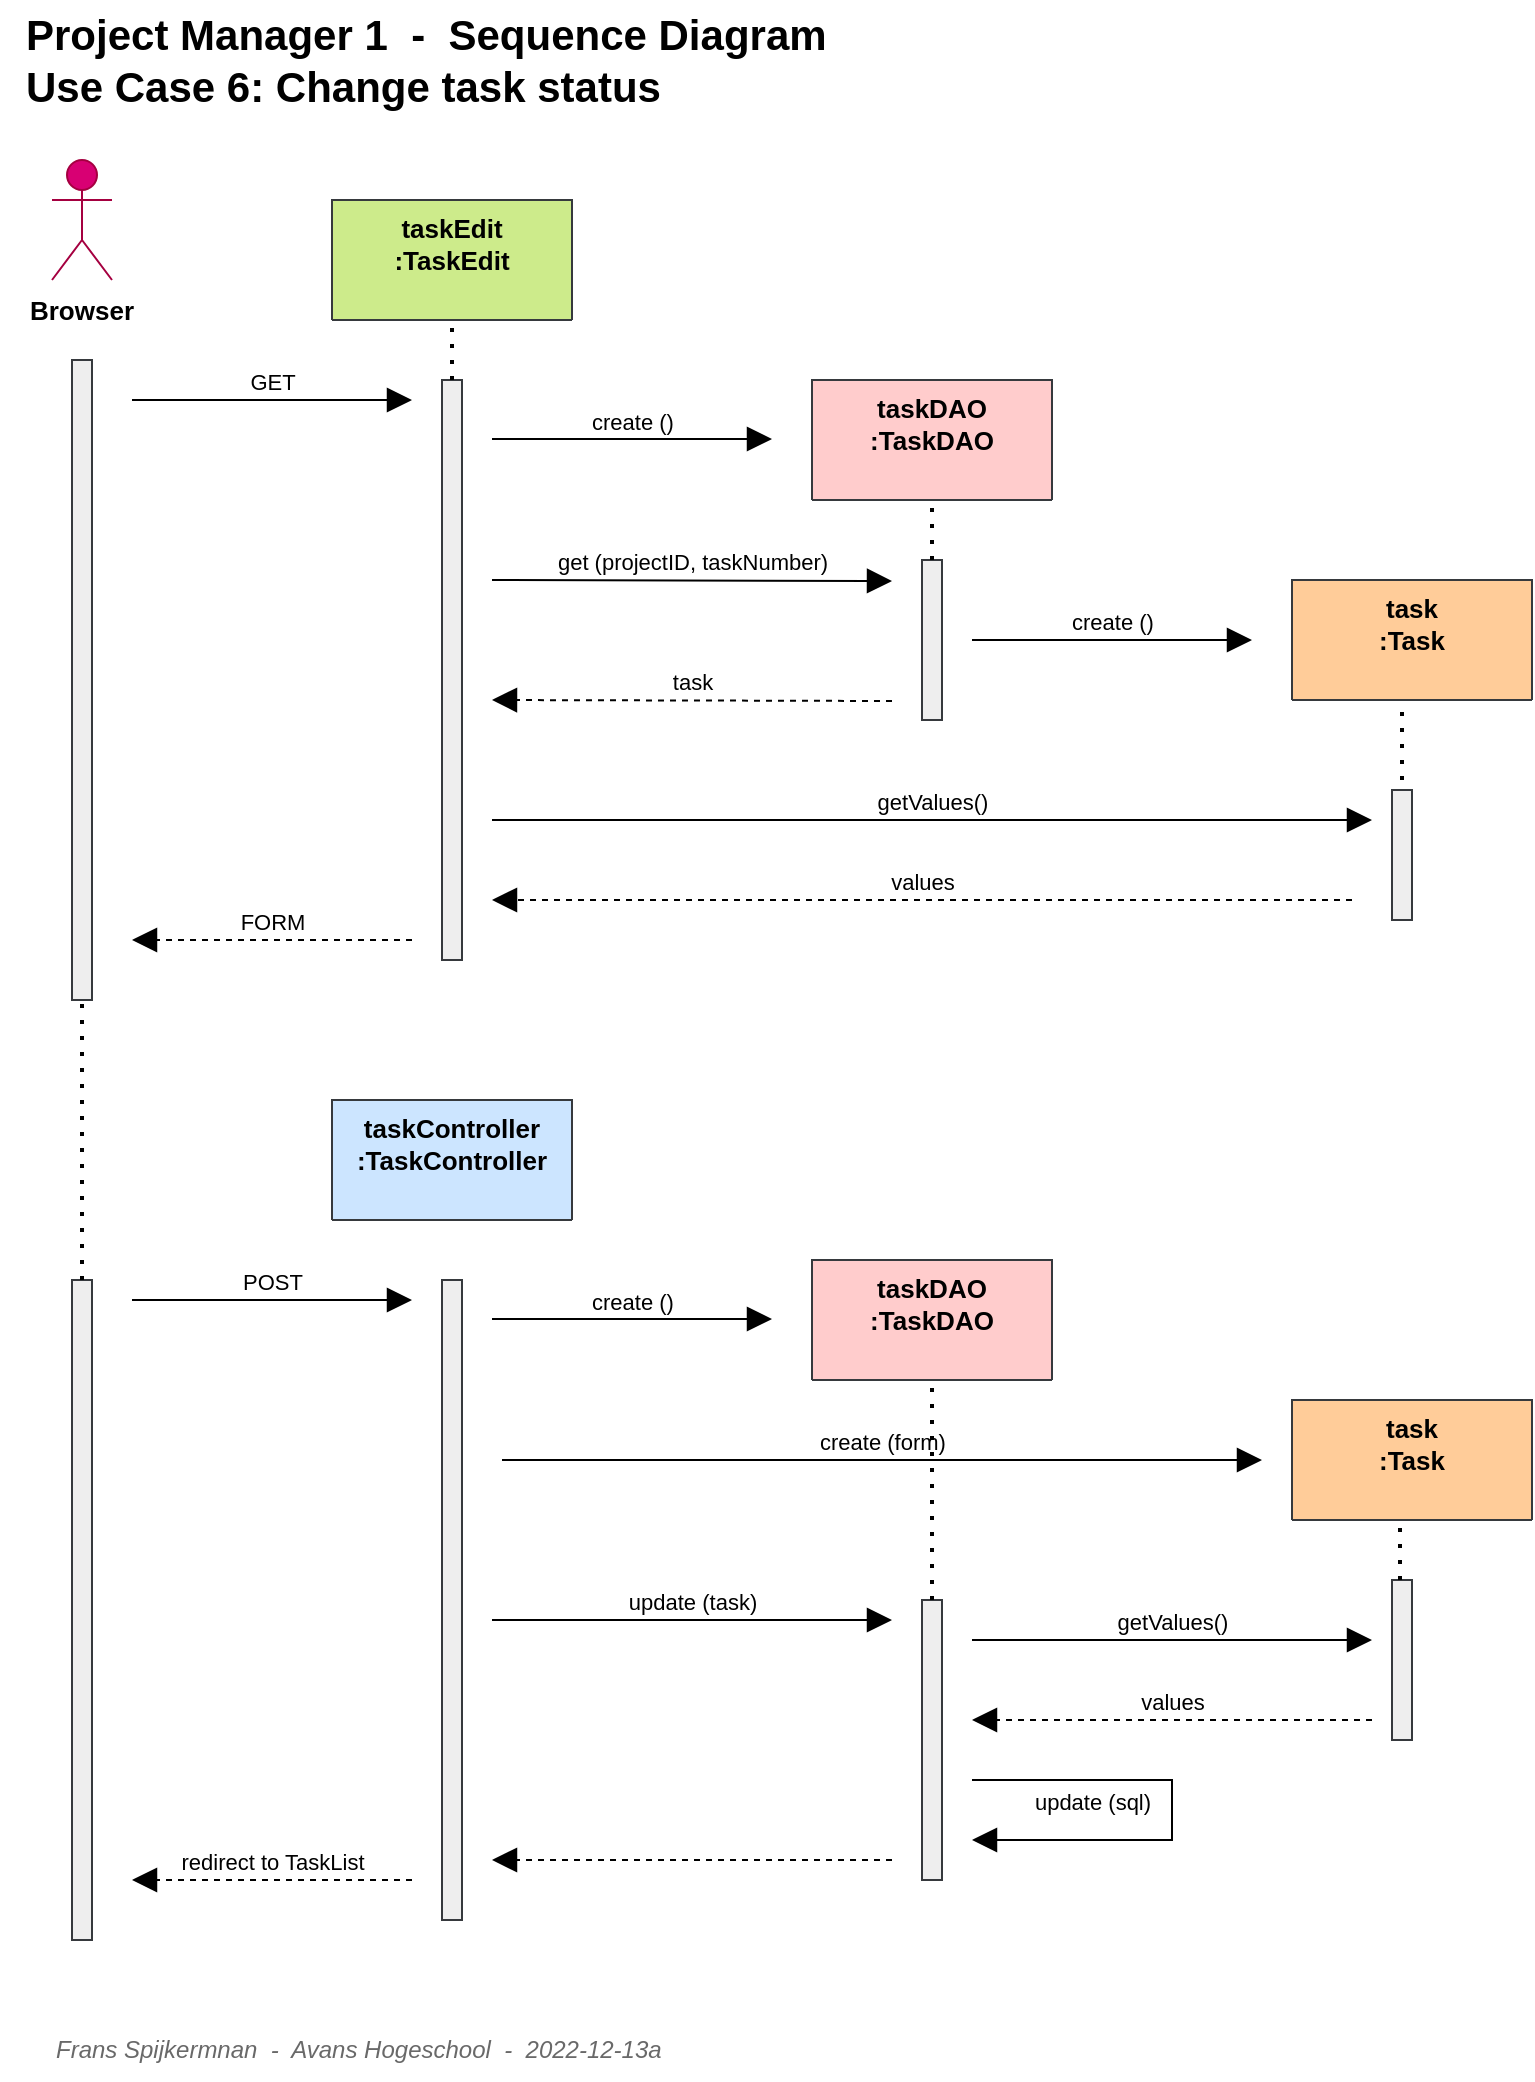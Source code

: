 <mxfile version="20.6.2" type="device"><diagram id="C5RBs43oDa-KdzZeNtuy" name="Page-1"><mxGraphModel dx="2678" dy="4111" grid="1" gridSize="10" guides="1" tooltips="1" connect="1" arrows="1" fold="1" page="1" pageScale="1" pageWidth="827" pageHeight="1169" math="0" shadow="0"><root><mxCell id="WIyWlLk6GJQsqaUBKTNV-0"/><mxCell id="WIyWlLk6GJQsqaUBKTNV-1" parent="WIyWlLk6GJQsqaUBKTNV-0"/><mxCell id="E7oqF2Y1Bg3r5n-uWhPA-97" value="taskEdit&#10;:TaskEdit" style="swimlane;fontStyle=1;align=center;verticalAlign=top;childLayout=stackLayout;horizontal=1;startSize=60;horizontalStack=0;resizeParent=1;resizeLast=0;collapsible=1;marginBottom=0;rounded=0;shadow=0;strokeWidth=1;fillColor=#cdeb8b;strokeColor=#36393d;fontSize=13;" parent="WIyWlLk6GJQsqaUBKTNV-1" vertex="1"><mxGeometry x="-1475" y="-3380" width="120" height="60" as="geometry"><mxRectangle x="230" y="140" width="160" height="26" as="alternateBounds"/></mxGeometry></mxCell><mxCell id="E7oqF2Y1Bg3r5n-uWhPA-108" value="taskDAO&#10;:TaskDAO" style="swimlane;fontStyle=1;align=center;verticalAlign=top;childLayout=stackLayout;horizontal=1;startSize=60;horizontalStack=0;resizeParent=1;resizeLast=0;collapsible=1;marginBottom=0;rounded=0;shadow=0;strokeWidth=1;fillColor=#ffcccc;strokeColor=#36393d;fontSize=13;" parent="WIyWlLk6GJQsqaUBKTNV-1" vertex="1"><mxGeometry x="-1235" y="-3290" width="120" height="60" as="geometry"><mxRectangle x="230" y="140" width="160" height="26" as="alternateBounds"/></mxGeometry></mxCell><mxCell id="E7oqF2Y1Bg3r5n-uWhPA-119" value="task&#10;:Task" style="swimlane;fontStyle=1;align=center;verticalAlign=top;childLayout=stackLayout;horizontal=1;startSize=60;horizontalStack=0;resizeParent=1;resizeLast=0;collapsible=1;marginBottom=0;rounded=0;shadow=0;strokeWidth=1;fillColor=#ffcc99;strokeColor=#36393d;fontSize=13;" parent="WIyWlLk6GJQsqaUBKTNV-1" vertex="1"><mxGeometry x="-995" y="-3190" width="120" height="60" as="geometry"><mxRectangle x="230" y="140" width="160" height="26" as="alternateBounds"/></mxGeometry></mxCell><mxCell id="t_EYv7iy1hWX2MRVvRUI-3" value="User (Browser)" style="shape=umlActor;verticalLabelPosition=bottom;verticalAlign=top;html=1;fillColor=#d80073;fontColor=#ffffff;strokeColor=#A50040;" parent="WIyWlLk6GJQsqaUBKTNV-1" vertex="1"><mxGeometry x="-1615" y="-3400" width="30" height="60" as="geometry"/></mxCell><mxCell id="t_EYv7iy1hWX2MRVvRUI-4" value="" style="html=1;points=[];perimeter=orthogonalPerimeter;fillColor=#eeeeee;strokeColor=#36393d;" parent="WIyWlLk6GJQsqaUBKTNV-1" vertex="1"><mxGeometry x="-1605" y="-3300" width="10" height="320" as="geometry"/></mxCell><mxCell id="t_EYv7iy1hWX2MRVvRUI-6" value="" style="html=1;points=[];perimeter=orthogonalPerimeter;fillColor=#eeeeee;strokeColor=#36393d;" parent="WIyWlLk6GJQsqaUBKTNV-1" vertex="1"><mxGeometry x="-1420" y="-3290" width="10" height="290" as="geometry"/></mxCell><mxCell id="t_EYv7iy1hWX2MRVvRUI-7" value="GET" style="html=1;verticalAlign=bottom;endArrow=block;rounded=0;endSize=10;" parent="WIyWlLk6GJQsqaUBKTNV-1" edge="1"><mxGeometry width="80" relative="1" as="geometry"><mxPoint x="-1575" y="-3280" as="sourcePoint"/><mxPoint x="-1435" y="-3280" as="targetPoint"/></mxGeometry></mxCell><mxCell id="t_EYv7iy1hWX2MRVvRUI-8" value="FORM" style="html=1;verticalAlign=bottom;endArrow=block;rounded=0;endSize=10;dashed=1;" parent="WIyWlLk6GJQsqaUBKTNV-1" edge="1"><mxGeometry width="80" relative="1" as="geometry"><mxPoint x="-1435" y="-3010" as="sourcePoint"/><mxPoint x="-1575" y="-3010" as="targetPoint"/></mxGeometry></mxCell><mxCell id="t_EYv7iy1hWX2MRVvRUI-9" value="create ()" style="html=1;verticalAlign=bottom;endArrow=block;rounded=0;endSize=10;" parent="WIyWlLk6GJQsqaUBKTNV-1" edge="1"><mxGeometry width="80" relative="1" as="geometry"><mxPoint x="-1395" y="-3260.5" as="sourcePoint"/><mxPoint x="-1255" y="-3260.5" as="targetPoint"/></mxGeometry></mxCell><mxCell id="t_EYv7iy1hWX2MRVvRUI-10" value="" style="html=1;points=[];perimeter=orthogonalPerimeter;fillColor=#eeeeee;strokeColor=#36393d;" parent="WIyWlLk6GJQsqaUBKTNV-1" vertex="1"><mxGeometry x="-1180" y="-3200" width="10" height="80" as="geometry"/></mxCell><mxCell id="t_EYv7iy1hWX2MRVvRUI-11" value="get (projectID, taskNumber)" style="html=1;verticalAlign=bottom;endArrow=block;rounded=0;endSize=10;" parent="WIyWlLk6GJQsqaUBKTNV-1" edge="1"><mxGeometry width="80" relative="1" as="geometry"><mxPoint x="-1395" y="-3190" as="sourcePoint"/><mxPoint x="-1195" y="-3189.5" as="targetPoint"/></mxGeometry></mxCell><mxCell id="t_EYv7iy1hWX2MRVvRUI-12" value="task" style="html=1;verticalAlign=bottom;endArrow=block;rounded=0;endSize=10;dashed=1;" parent="WIyWlLk6GJQsqaUBKTNV-1" edge="1"><mxGeometry width="80" relative="1" as="geometry"><mxPoint x="-1195" y="-3129.5" as="sourcePoint"/><mxPoint x="-1395" y="-3130" as="targetPoint"/><mxPoint as="offset"/></mxGeometry></mxCell><mxCell id="t_EYv7iy1hWX2MRVvRUI-13" value="create ()" style="html=1;verticalAlign=bottom;endArrow=block;rounded=0;endSize=10;" parent="WIyWlLk6GJQsqaUBKTNV-1" edge="1"><mxGeometry width="80" relative="1" as="geometry"><mxPoint x="-1155" y="-3160" as="sourcePoint"/><mxPoint x="-1015" y="-3160" as="targetPoint"/></mxGeometry></mxCell><mxCell id="t_EYv7iy1hWX2MRVvRUI-16" value="&lt;font style=&quot;font-size: 13px;&quot;&gt;Browser&lt;/font&gt;" style="text;html=1;strokeColor=none;fillColor=none;align=center;verticalAlign=middle;whiteSpace=wrap;rounded=0;fontStyle=1" parent="WIyWlLk6GJQsqaUBKTNV-1" vertex="1"><mxGeometry x="-1630" y="-3340" width="60" height="30" as="geometry"/></mxCell><mxCell id="t_EYv7iy1hWX2MRVvRUI-20" value="" style="endArrow=none;dashed=1;html=1;dashPattern=1 3;strokeWidth=2;rounded=0;entryX=0.5;entryY=1;entryDx=0;entryDy=0;" parent="WIyWlLk6GJQsqaUBKTNV-1" source="t_EYv7iy1hWX2MRVvRUI-10" target="E7oqF2Y1Bg3r5n-uWhPA-108" edge="1"><mxGeometry width="50" height="50" relative="1" as="geometry"><mxPoint x="-1045" y="-2980" as="sourcePoint"/><mxPoint x="-1045" y="-3020" as="targetPoint"/></mxGeometry></mxCell><mxCell id="t_EYv7iy1hWX2MRVvRUI-22" value="" style="endArrow=none;dashed=1;html=1;dashPattern=1 3;strokeWidth=2;rounded=0;entryX=0.5;entryY=1;entryDx=0;entryDy=0;" parent="WIyWlLk6GJQsqaUBKTNV-1" source="t_EYv7iy1hWX2MRVvRUI-6" target="E7oqF2Y1Bg3r5n-uWhPA-97" edge="1"><mxGeometry width="50" height="50" relative="1" as="geometry"><mxPoint x="-1045" y="-2980" as="sourcePoint"/><mxPoint x="-1045" y="-3020" as="targetPoint"/></mxGeometry></mxCell><mxCell id="t_EYv7iy1hWX2MRVvRUI-28" value="" style="endArrow=none;dashed=1;html=1;dashPattern=1 3;strokeWidth=2;rounded=0;entryX=0.5;entryY=1;entryDx=0;entryDy=0;" parent="WIyWlLk6GJQsqaUBKTNV-1" edge="1"><mxGeometry width="50" height="50" relative="1" as="geometry"><mxPoint x="-940" y="-3090" as="sourcePoint"/><mxPoint x="-940" y="-3130" as="targetPoint"/></mxGeometry></mxCell><mxCell id="t_EYv7iy1hWX2MRVvRUI-29" value="" style="html=1;points=[];perimeter=orthogonalPerimeter;fillColor=#eeeeee;strokeColor=#36393d;" parent="WIyWlLk6GJQsqaUBKTNV-1" vertex="1"><mxGeometry x="-945" y="-3085" width="10" height="65" as="geometry"/></mxCell><mxCell id="t_EYv7iy1hWX2MRVvRUI-31" value="getValues()" style="html=1;verticalAlign=bottom;endArrow=block;rounded=0;endSize=10;" parent="WIyWlLk6GJQsqaUBKTNV-1" edge="1"><mxGeometry width="80" relative="1" as="geometry"><mxPoint x="-1395" y="-3070" as="sourcePoint"/><mxPoint x="-955" y="-3070" as="targetPoint"/></mxGeometry></mxCell><mxCell id="t_EYv7iy1hWX2MRVvRUI-32" value="values" style="html=1;verticalAlign=bottom;endArrow=block;rounded=0;endSize=10;dashed=1;" parent="WIyWlLk6GJQsqaUBKTNV-1" edge="1"><mxGeometry width="80" relative="1" as="geometry"><mxPoint x="-965" y="-3030" as="sourcePoint"/><mxPoint x="-1395" y="-3030" as="targetPoint"/><mxPoint as="offset"/></mxGeometry></mxCell><mxCell id="t_EYv7iy1hWX2MRVvRUI-33" value="taskController&#10;:TaskController" style="swimlane;fontStyle=1;align=center;verticalAlign=top;childLayout=stackLayout;horizontal=1;startSize=60;horizontalStack=0;resizeParent=1;resizeLast=0;collapsible=1;marginBottom=0;rounded=0;shadow=0;strokeWidth=1;fillColor=#CCE5FF;strokeColor=#36393d;fontSize=13;" parent="WIyWlLk6GJQsqaUBKTNV-1" vertex="1"><mxGeometry x="-1475" y="-2930" width="120" height="60" as="geometry"><mxRectangle x="230" y="140" width="160" height="26" as="alternateBounds"/></mxGeometry></mxCell><mxCell id="t_EYv7iy1hWX2MRVvRUI-34" value="" style="html=1;points=[];perimeter=orthogonalPerimeter;fillColor=#eeeeee;strokeColor=#36393d;" parent="WIyWlLk6GJQsqaUBKTNV-1" vertex="1"><mxGeometry x="-1605" y="-2840" width="10" height="330" as="geometry"/></mxCell><mxCell id="t_EYv7iy1hWX2MRVvRUI-35" value="POST" style="html=1;verticalAlign=bottom;endArrow=block;rounded=0;endSize=10;" parent="WIyWlLk6GJQsqaUBKTNV-1" edge="1"><mxGeometry width="80" relative="1" as="geometry"><mxPoint x="-1575" y="-2830" as="sourcePoint"/><mxPoint x="-1435" y="-2830" as="targetPoint"/></mxGeometry></mxCell><mxCell id="t_EYv7iy1hWX2MRVvRUI-37" value="" style="html=1;points=[];perimeter=orthogonalPerimeter;fillColor=#eeeeee;strokeColor=#36393d;" parent="WIyWlLk6GJQsqaUBKTNV-1" vertex="1"><mxGeometry x="-1420" y="-2840" width="10" height="320" as="geometry"/></mxCell><mxCell id="t_EYv7iy1hWX2MRVvRUI-38" value="redirect to TaskList" style="html=1;verticalAlign=bottom;endArrow=block;rounded=0;endSize=10;dashed=1;" parent="WIyWlLk6GJQsqaUBKTNV-1" edge="1"><mxGeometry width="80" relative="1" as="geometry"><mxPoint x="-1435" y="-2540" as="sourcePoint"/><mxPoint x="-1575" y="-2540" as="targetPoint"/></mxGeometry></mxCell><mxCell id="t_EYv7iy1hWX2MRVvRUI-39" value="" style="endArrow=none;dashed=1;html=1;dashPattern=1 3;strokeWidth=2;rounded=0;" parent="WIyWlLk6GJQsqaUBKTNV-1" target="t_EYv7iy1hWX2MRVvRUI-4" edge="1"><mxGeometry width="50" height="50" relative="1" as="geometry"><mxPoint x="-1600" y="-2840" as="sourcePoint"/><mxPoint x="-1405" y="-3310" as="targetPoint"/></mxGeometry></mxCell><mxCell id="t_EYv7iy1hWX2MRVvRUI-40" value="task&#10;:Task" style="swimlane;fontStyle=1;align=center;verticalAlign=top;childLayout=stackLayout;horizontal=1;startSize=60;horizontalStack=0;resizeParent=1;resizeLast=0;collapsible=1;marginBottom=0;rounded=0;shadow=0;strokeWidth=1;fillColor=#ffcc99;strokeColor=#36393d;fontSize=13;" parent="WIyWlLk6GJQsqaUBKTNV-1" vertex="1"><mxGeometry x="-995" y="-2780" width="120" height="60" as="geometry"><mxRectangle x="230" y="140" width="160" height="26" as="alternateBounds"/></mxGeometry></mxCell><mxCell id="t_EYv7iy1hWX2MRVvRUI-41" value="create (form)" style="html=1;verticalAlign=bottom;endArrow=block;rounded=0;endSize=10;" parent="WIyWlLk6GJQsqaUBKTNV-1" edge="1"><mxGeometry width="80" relative="1" as="geometry"><mxPoint x="-1390" y="-2750" as="sourcePoint"/><mxPoint x="-1010" y="-2750" as="targetPoint"/></mxGeometry></mxCell><mxCell id="t_EYv7iy1hWX2MRVvRUI-42" value="" style="html=1;points=[];perimeter=orthogonalPerimeter;fillColor=#eeeeee;strokeColor=#36393d;" parent="WIyWlLk6GJQsqaUBKTNV-1" vertex="1"><mxGeometry x="-945" y="-2690" width="10" height="80" as="geometry"/></mxCell><mxCell id="t_EYv7iy1hWX2MRVvRUI-43" value="" style="endArrow=none;dashed=1;html=1;dashPattern=1 3;strokeWidth=2;rounded=0;" parent="WIyWlLk6GJQsqaUBKTNV-1" edge="1"><mxGeometry width="50" height="50" relative="1" as="geometry"><mxPoint x="-941" y="-2690" as="sourcePoint"/><mxPoint x="-941" y="-2720" as="targetPoint"/></mxGeometry></mxCell><mxCell id="t_EYv7iy1hWX2MRVvRUI-44" value="taskDAO&#10;:TaskDAO" style="swimlane;fontStyle=1;align=center;verticalAlign=top;childLayout=stackLayout;horizontal=1;startSize=60;horizontalStack=0;resizeParent=1;resizeLast=0;collapsible=1;marginBottom=0;rounded=0;shadow=0;strokeWidth=1;fillColor=#ffcccc;strokeColor=#36393d;fontSize=13;" parent="WIyWlLk6GJQsqaUBKTNV-1" vertex="1"><mxGeometry x="-1235" y="-2850" width="120" height="60" as="geometry"><mxRectangle x="230" y="140" width="160" height="26" as="alternateBounds"/></mxGeometry></mxCell><mxCell id="t_EYv7iy1hWX2MRVvRUI-45" value="create ()" style="html=1;verticalAlign=bottom;endArrow=block;rounded=0;endSize=10;" parent="WIyWlLk6GJQsqaUBKTNV-1" edge="1"><mxGeometry width="80" relative="1" as="geometry"><mxPoint x="-1395" y="-2820.5" as="sourcePoint"/><mxPoint x="-1255" y="-2820.5" as="targetPoint"/></mxGeometry></mxCell><mxCell id="t_EYv7iy1hWX2MRVvRUI-46" value="" style="html=1;points=[];perimeter=orthogonalPerimeter;fillColor=#eeeeee;strokeColor=#36393d;" parent="WIyWlLk6GJQsqaUBKTNV-1" vertex="1"><mxGeometry x="-1180" y="-2680" width="10" height="140" as="geometry"/></mxCell><mxCell id="t_EYv7iy1hWX2MRVvRUI-47" value="" style="endArrow=none;dashed=1;html=1;dashPattern=1 3;strokeWidth=2;rounded=0;" parent="WIyWlLk6GJQsqaUBKTNV-1" source="t_EYv7iy1hWX2MRVvRUI-46" edge="1" target="t_EYv7iy1hWX2MRVvRUI-44"><mxGeometry width="50" height="50" relative="1" as="geometry"><mxPoint x="-1045" y="-2460" as="sourcePoint"/><mxPoint x="-1175" y="-2710" as="targetPoint"/></mxGeometry></mxCell><mxCell id="t_EYv7iy1hWX2MRVvRUI-48" value="update (task)" style="html=1;verticalAlign=bottom;endArrow=block;rounded=0;endSize=10;" parent="WIyWlLk6GJQsqaUBKTNV-1" edge="1"><mxGeometry width="80" relative="1" as="geometry"><mxPoint x="-1395" y="-2670" as="sourcePoint"/><mxPoint x="-1195" y="-2670" as="targetPoint"/></mxGeometry></mxCell><mxCell id="t_EYv7iy1hWX2MRVvRUI-53" value="getValues()" style="html=1;verticalAlign=bottom;endArrow=block;rounded=0;endSize=10;" parent="WIyWlLk6GJQsqaUBKTNV-1" edge="1"><mxGeometry width="80" relative="1" as="geometry"><mxPoint x="-1155" y="-2660" as="sourcePoint"/><mxPoint x="-955" y="-2660" as="targetPoint"/></mxGeometry></mxCell><mxCell id="t_EYv7iy1hWX2MRVvRUI-54" value="values" style="html=1;verticalAlign=bottom;endArrow=block;rounded=0;endSize=10;dashed=1;" parent="WIyWlLk6GJQsqaUBKTNV-1" edge="1"><mxGeometry width="80" relative="1" as="geometry"><mxPoint x="-955" y="-2620" as="sourcePoint"/><mxPoint x="-1155" y="-2620" as="targetPoint"/><mxPoint as="offset"/></mxGeometry></mxCell><mxCell id="t_EYv7iy1hWX2MRVvRUI-55" value="update (sql)" style="html=1;verticalAlign=bottom;endArrow=block;rounded=0;endSize=10;" parent="WIyWlLk6GJQsqaUBKTNV-1" edge="1"><mxGeometry x="0.478" y="-10" width="80" relative="1" as="geometry"><mxPoint x="-1155" y="-2590" as="sourcePoint"/><mxPoint x="-1155" y="-2560" as="targetPoint"/><Array as="points"><mxPoint x="-1055" y="-2590"/><mxPoint x="-1055" y="-2560"/></Array><mxPoint as="offset"/></mxGeometry></mxCell><mxCell id="t_EYv7iy1hWX2MRVvRUI-56" value="" style="html=1;verticalAlign=bottom;endArrow=block;rounded=0;endSize=10;dashed=1;" parent="WIyWlLk6GJQsqaUBKTNV-1" edge="1"><mxGeometry y="-10" width="80" relative="1" as="geometry"><mxPoint x="-1195" y="-2550" as="sourcePoint"/><mxPoint x="-1395" y="-2550" as="targetPoint"/><mxPoint as="offset"/></mxGeometry></mxCell><mxCell id="y4KG9S0R6NUWgRdyfyqP-0" value="Project Manager 1&amp;nbsp; -&amp;nbsp; Sequence Diagram&lt;br&gt;Use Case 6: Change task status" style="text;html=1;align=left;verticalAlign=middle;resizable=0;points=[];autosize=1;strokeColor=none;fillColor=none;fontSize=21;fontStyle=1" parent="WIyWlLk6GJQsqaUBKTNV-1" vertex="1"><mxGeometry x="-1630" y="-3480" width="420" height="60" as="geometry"/></mxCell><mxCell id="y4KG9S0R6NUWgRdyfyqP-1" value="Frans Spijkermnan&amp;nbsp; -&amp;nbsp; Avans Hogeschool&amp;nbsp; -&amp;nbsp; 2022-12-13a" style="text;html=1;align=left;verticalAlign=middle;resizable=0;points=[];autosize=1;fontSize=12;fontStyle=2;labelBackgroundColor=none;fontColor=#696969;" parent="WIyWlLk6GJQsqaUBKTNV-1" vertex="1"><mxGeometry x="-1615" y="-2470" width="330" height="30" as="geometry"/></mxCell></root></mxGraphModel></diagram></mxfile>